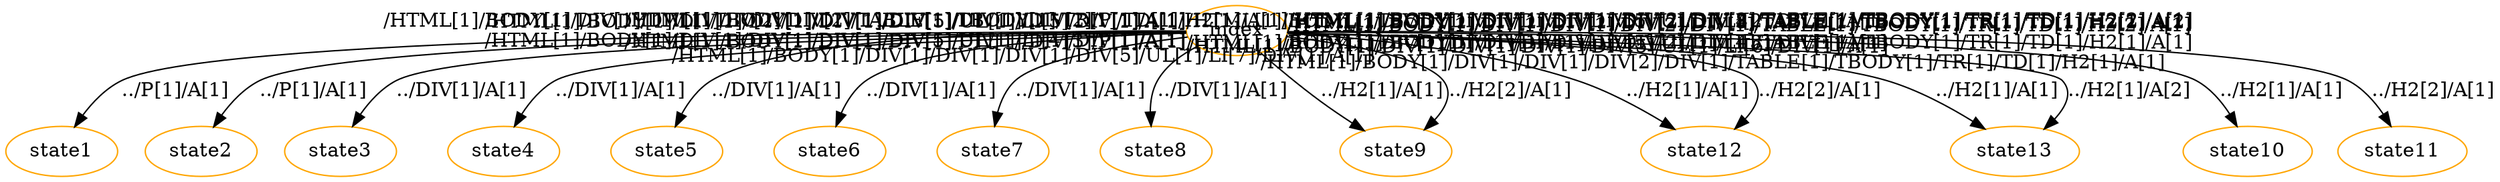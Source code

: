 digraph G {
  1 [ label="index" color="orange" ];
  2 [ label="state1" color="orange" ];
  3 [ label="state2" color="orange" ];
  4 [ label="state3" color="orange" ];
  5 [ label="state4" color="orange" ];
  6 [ label="state5" color="orange" ];
  7 [ label="state6" color="orange" ];
  8 [ label="state7" color="orange" ];
  9 [ label="state8" color="orange" ];
  10 [ label="state9" color="orange" ];
  11 [ label="state12" color="orange" ];
  12 [ label="state13" color="orange" ];
  13 [ label="state10" color="orange" ];
  14 [ label="state11" color="orange" ];
  1 -> 2 [ label="../P[1]/A[1]" taillabel="/HTML[1]/BODY[1]/DIV[1]/DIV[1]/DIV[1]/DIV[2]/P[1]/A[1]" ];
  1 -> 3 [ label="../P[1]/A[1]" taillabel="/HTML[1]/BODY[1]/DIV[1]/DIV[1]/DIV[1]/DIV[3]/P[1]/A[1]" ];
  1 -> 4 [ label="../DIV[1]/A[1]" taillabel="/HTML[1]/BODY[1]/DIV[1]/DIV[1]/DIV[1]/DIV[5]/UL[1]/LI[2]/DIV[1]/A[1]" ];
  1 -> 5 [ label="../DIV[1]/A[1]" taillabel="/HTML[1]/BODY[1]/DIV[1]/DIV[1]/DIV[1]/DIV[5]/UL[1]/LI[3]/DIV[1]/A[1]" ];
  1 -> 6 [ label="../DIV[1]/A[1]" taillabel="/HTML[1]/BODY[1]/DIV[1]/DIV[1]/DIV[1]/DIV[5]/UL[1]/LI[4]/DIV[1]/A[1]" ];
  1 -> 7 [ label="../DIV[1]/A[1]" taillabel="/HTML[1]/BODY[1]/DIV[1]/DIV[1]/DIV[1]/DIV[5]/UL[1]/LI[5]/DIV[1]/A[1]" ];
  1 -> 8 [ label="../DIV[1]/A[1]" taillabel="/HTML[1]/BODY[1]/DIV[1]/DIV[1]/DIV[1]/DIV[5]/UL[1]/LI[6]/DIV[1]/A[1]" ];
  1 -> 9 [ label="../DIV[1]/A[1]" taillabel="/HTML[1]/BODY[1]/DIV[1]/DIV[1]/DIV[1]/DIV[5]/UL[1]/LI[7]/DIV[1]/A[1]" ];
  1 -> 10 [ label="../H2[1]/A[1]" taillabel="/HTML[1]/BODY[1]/DIV[1]/DIV[1]/DIV[2]/DIV[1]/TABLE[1]/TBODY[1]/TR[1]/TD[1]/H2[1]/A[1]" ];
  1 -> 10 [ label="../H2[2]/A[1]" taillabel="/HTML[1]/BODY[1]/DIV[1]/DIV[1]/DIV[2]/DIV[1]/TABLE[1]/TBODY[1]/TR[1]/TD[1]/H2[2]/A[1]" ];
  1 -> 13 [ label="../H2[1]/A[1]" taillabel="/HTML[1]/BODY[1]/DIV[1]/DIV[1]/DIV[2]/DIV[2]/TABLE[1]/TBODY[1]/TR[1]/TD[1]/H2[1]/A[1]" ];
  1 -> 14 [ label="../H2[2]/A[1]" taillabel="/HTML[1]/BODY[1]/DIV[1]/DIV[1]/DIV[2]/DIV[2]/TABLE[1]/TBODY[1]/TR[1]/TD[1]/H2[2]/A[1]" ];
  1 -> 11 [ label="../H2[1]/A[1]" taillabel="/HTML[1]/BODY[1]/DIV[1]/DIV[1]/DIV[2]/DIV[3]/TABLE[1]/TBODY[1]/TR[1]/TD[1]/H2[1]/A[1]" ];
  1 -> 11 [ label="../H2[2]/A[1]" taillabel="/HTML[1]/BODY[1]/DIV[1]/DIV[1]/DIV[2]/DIV[3]/TABLE[1]/TBODY[1]/TR[1]/TD[1]/H2[2]/A[1]" ];
  1 -> 12 [ label="../H2[1]/A[1]" taillabel="/HTML[1]/BODY[1]/DIV[1]/DIV[1]/DIV[2]/DIV[4]/TABLE[1]/TBODY[1]/TR[1]/TD[1]/H2[1]/A[1]" ];
  1 -> 12 [ label="../H2[1]/A[2]" taillabel="/HTML[1]/BODY[1]/DIV[1]/DIV[1]/DIV[2]/DIV[4]/TABLE[1]/TBODY[1]/TR[1]/TD[1]/H2[1]/A[2]" ];
}
